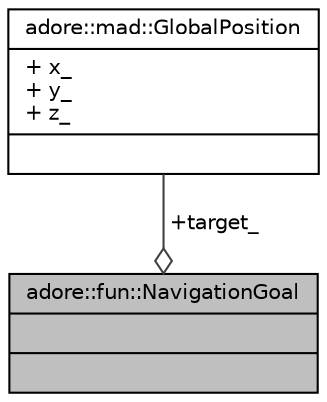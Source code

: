 digraph "adore::fun::NavigationGoal"
{
 // LATEX_PDF_SIZE
  edge [fontname="Helvetica",fontsize="10",labelfontname="Helvetica",labelfontsize="10"];
  node [fontname="Helvetica",fontsize="10",shape=record];
  Node1 [label="{adore::fun::NavigationGoal\n||}",height=0.2,width=0.4,color="black", fillcolor="grey75", style="filled", fontcolor="black",tooltip=" "];
  Node2 -> Node1 [color="grey25",fontsize="10",style="solid",label=" +target_" ,arrowhead="odiamond",fontname="Helvetica"];
  Node2 [label="{adore::mad::GlobalPosition\n|+ x_\l+ y_\l+ z_\l|}",height=0.2,width=0.4,color="black", fillcolor="white", style="filled",URL="$structadore_1_1mad_1_1GlobalPosition.html",tooltip=" "];
}
